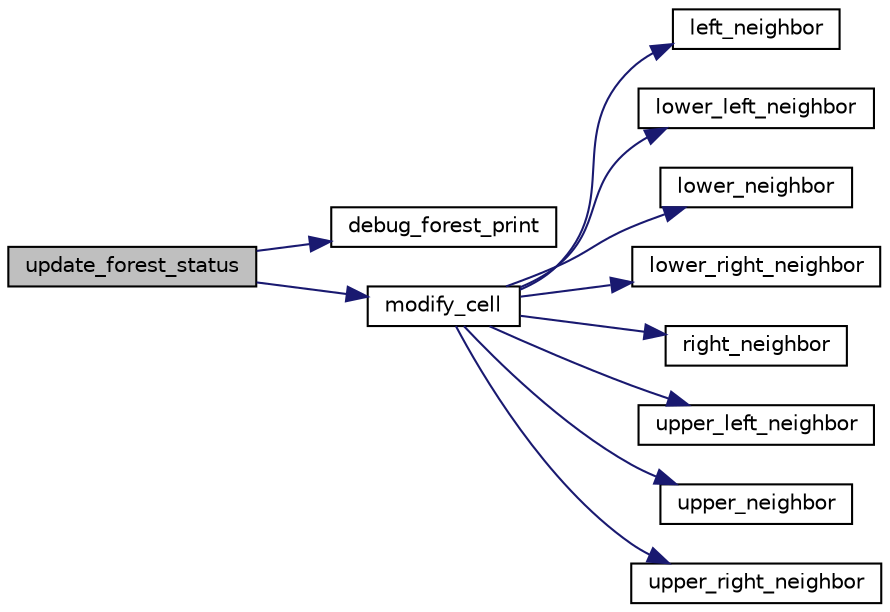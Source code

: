 digraph "update_forest_status"
{
 // INTERACTIVE_SVG=YES
 // LATEX_PDF_SIZE
  edge [fontname="Helvetica",fontsize="10",labelfontname="Helvetica",labelfontsize="10"];
  node [fontname="Helvetica",fontsize="10",shape=record];
  rankdir="LR";
  Node1 [label="update_forest_status",height=0.2,width=0.4,color="black", fillcolor="grey75", style="filled", fontcolor="black",tooltip="update_forest_status takes the current forest state and updates it –inplace– according to the followi..."];
  Node1 -> Node2 [color="midnightblue",fontsize="10",style="solid",fontname="Helvetica"];
  Node2 [label="debug_forest_print",height=0.2,width=0.4,color="black", fillcolor="white", style="filled",URL="$forest__utils_8c.html#a300bdac54588ac8279de08ec3c8bc642",tooltip="print a forest when in debug mode"];
  Node1 -> Node3 [color="midnightblue",fontsize="10",style="solid",fontname="Helvetica"];
  Node3 [label="modify_cell",height=0.2,width=0.4,color="black", fillcolor="white", style="filled",URL="$forest__utils_8c.html#a4f50ea572603813ea3e902efda59119f",tooltip="modify_cell Takes a cell in a given forest, and return the next state of this cell."];
  Node3 -> Node4 [color="midnightblue",fontsize="10",style="solid",fontname="Helvetica"];
  Node4 [label="left_neighbor",height=0.2,width=0.4,color="black", fillcolor="white", style="filled",URL="$forest__utils_8c.html#a4ec2b0d9c451aba74f348e513ceb2108",tooltip="left_neighbor returns the value of the left neighbor in a given forest string. If the cell has no suc..."];
  Node3 -> Node5 [color="midnightblue",fontsize="10",style="solid",fontname="Helvetica"];
  Node5 [label="lower_left_neighbor",height=0.2,width=0.4,color="black", fillcolor="white", style="filled",URL="$forest__utils_8c.html#a8a88c1cb78431ceaa22ef9751db12473",tooltip=" "];
  Node3 -> Node6 [color="midnightblue",fontsize="10",style="solid",fontname="Helvetica"];
  Node6 [label="lower_neighbor",height=0.2,width=0.4,color="black", fillcolor="white", style="filled",URL="$forest__utils_8c.html#aae3977e63760b3e19f7b7448ece32e63",tooltip="lower_neighbor returns the value of the lower neighbor in a given forest string. If the cell has no s..."];
  Node3 -> Node7 [color="midnightblue",fontsize="10",style="solid",fontname="Helvetica"];
  Node7 [label="lower_right_neighbor",height=0.2,width=0.4,color="black", fillcolor="white", style="filled",URL="$forest__utils_8c.html#ab9b7262f02cc5bde58b7092601e01a12",tooltip=" "];
  Node3 -> Node8 [color="midnightblue",fontsize="10",style="solid",fontname="Helvetica"];
  Node8 [label="right_neighbor",height=0.2,width=0.4,color="black", fillcolor="white", style="filled",URL="$forest__utils_8c.html#a58c9ce420379c8fed09c055208648c49",tooltip="right_neighbor returns the value of the right neighbor in a given forest string. If the cell has no s..."];
  Node3 -> Node9 [color="midnightblue",fontsize="10",style="solid",fontname="Helvetica"];
  Node9 [label="upper_left_neighbor",height=0.2,width=0.4,color="black", fillcolor="white", style="filled",URL="$forest__utils_8c.html#af904765d4ab4ddf49a61d18c7b7acd6d",tooltip=" "];
  Node3 -> Node10 [color="midnightblue",fontsize="10",style="solid",fontname="Helvetica"];
  Node10 [label="upper_neighbor",height=0.2,width=0.4,color="black", fillcolor="white", style="filled",URL="$forest__utils_8c.html#a6c45cd073dd570698f5e6f9fe11ee11f",tooltip="upper_neighbor returns the value of the upper neighbor in a given forest string. If the cell has no s..."];
  Node3 -> Node11 [color="midnightblue",fontsize="10",style="solid",fontname="Helvetica"];
  Node11 [label="upper_right_neighbor",height=0.2,width=0.4,color="black", fillcolor="white", style="filled",URL="$forest__utils_8c.html#a81f58424ed238940a36cee23c9218a66",tooltip=" "];
}
